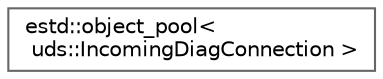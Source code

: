 digraph "Graphical Class Hierarchy"
{
 // LATEX_PDF_SIZE
  bgcolor="transparent";
  edge [fontname=Helvetica,fontsize=10,labelfontname=Helvetica,labelfontsize=10];
  node [fontname=Helvetica,fontsize=10,shape=box,height=0.2,width=0.4];
  rankdir="LR";
  Node0 [id="Node000000",label="estd::object_pool\<\l uds::IncomingDiagConnection \>",height=0.2,width=0.4,color="grey40", fillcolor="white", style="filled",URL="$d8/da0/classestd_1_1object__pool.html",tooltip=" "];
}

